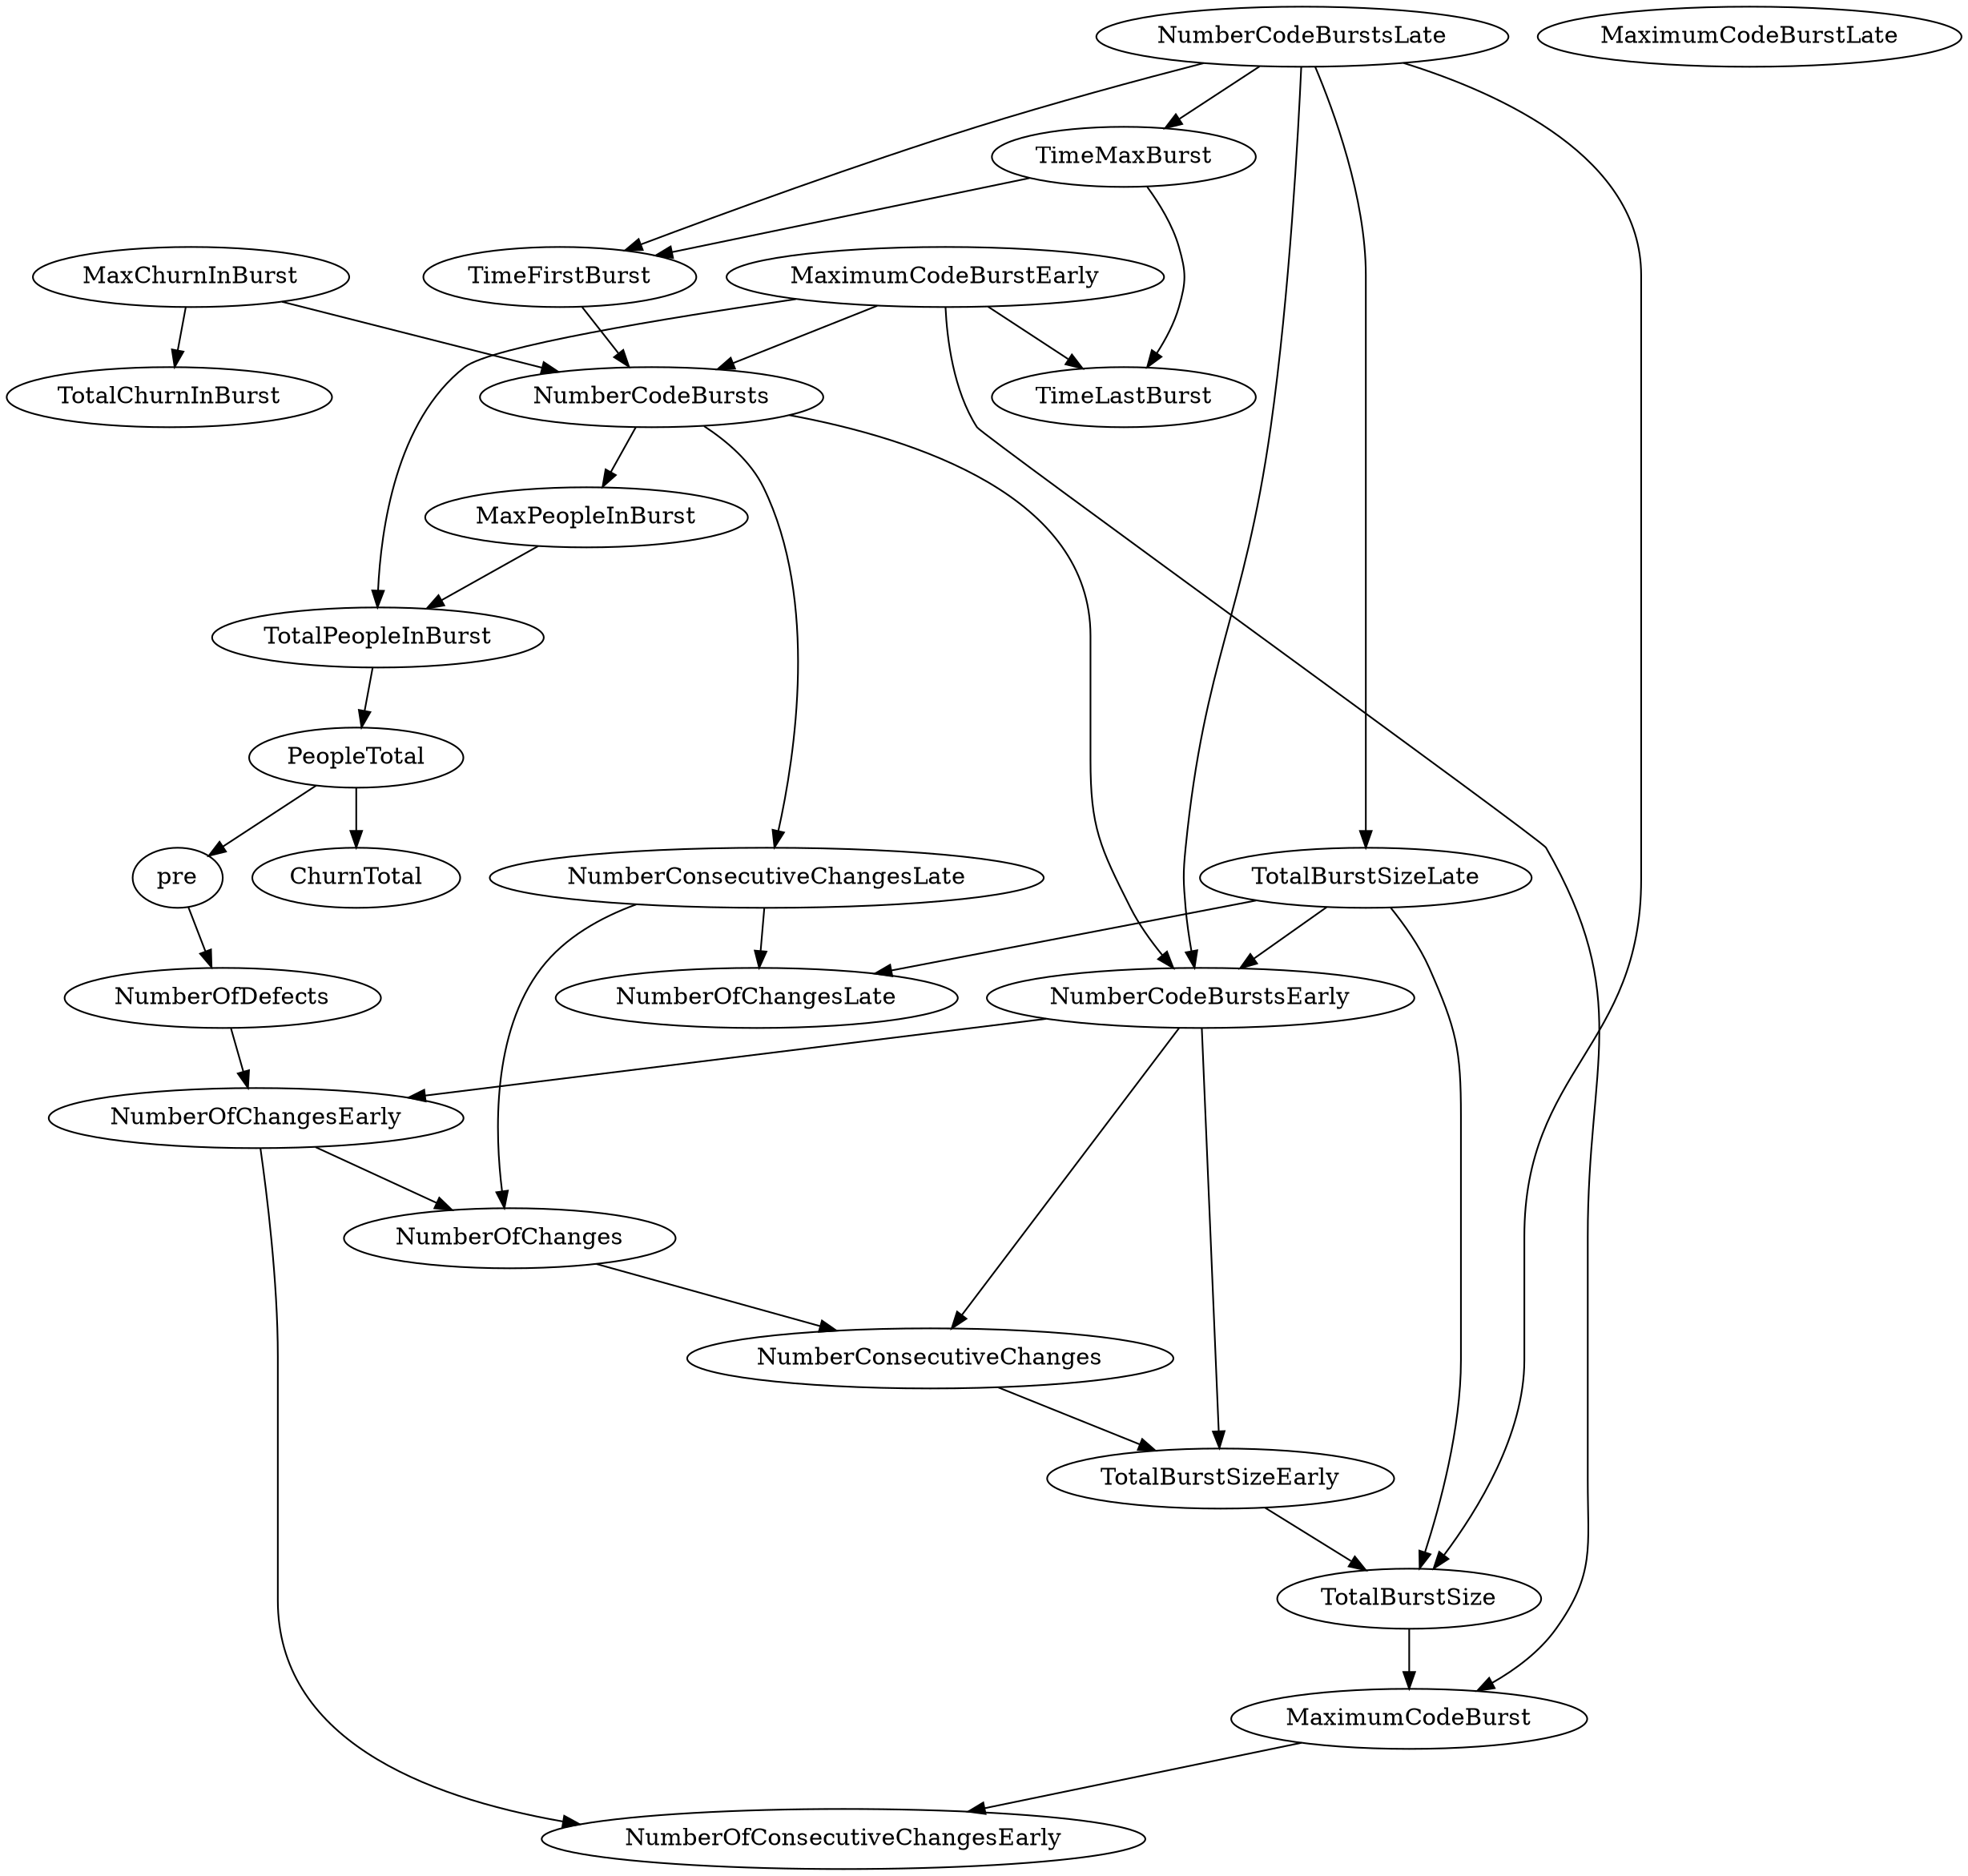 digraph {
   TotalPeopleInBurst;
   MaximumCodeBurstLate;
   NumberOfChanges;
   MaxPeopleInBurst;
   TotalBurstSizeLate;
   NumberCodeBurstsLate;
   NumberOfChangesLate;
   NumberOfChangesEarly;
   MaxChurnInBurst;
   MaximumCodeBurstEarly;
   NumberCodeBurstsEarly;
   TimeFirstBurst;
   TotalChurnInBurst;
   ChurnTotal;
   MaximumCodeBurst;
   NumberOfConsecutiveChangesEarly;
   NumberConsecutiveChangesLate;
   TotalBurstSizeEarly;
   TotalBurstSize;
   TimeMaxBurst;
   NumberConsecutiveChanges;
   TimeLastBurst;
   NumberCodeBursts;
   PeopleTotal;
   pre;
   NumberOfDefects;
   TotalPeopleInBurst -> PeopleTotal;
   NumberOfChanges -> NumberConsecutiveChanges;
   MaxPeopleInBurst -> TotalPeopleInBurst;
   TotalBurstSizeLate -> NumberOfChangesLate;
   TotalBurstSizeLate -> NumberCodeBurstsEarly;
   TotalBurstSizeLate -> TotalBurstSize;
   NumberCodeBurstsLate -> TotalBurstSizeLate;
   NumberCodeBurstsLate -> NumberCodeBurstsEarly;
   NumberCodeBurstsLate -> TimeFirstBurst;
   NumberCodeBurstsLate -> TotalBurstSize;
   NumberCodeBurstsLate -> TimeMaxBurst;
   NumberOfChangesEarly -> NumberOfChanges;
   NumberOfChangesEarly -> NumberOfConsecutiveChangesEarly;
   MaxChurnInBurst -> TotalChurnInBurst;
   MaxChurnInBurst -> NumberCodeBursts;
   MaximumCodeBurstEarly -> TotalPeopleInBurst;
   MaximumCodeBurstEarly -> MaximumCodeBurst;
   MaximumCodeBurstEarly -> TimeLastBurst;
   MaximumCodeBurstEarly -> NumberCodeBursts;
   NumberCodeBurstsEarly -> NumberOfChangesEarly;
   NumberCodeBurstsEarly -> TotalBurstSizeEarly;
   NumberCodeBurstsEarly -> NumberConsecutiveChanges;
   TimeFirstBurst -> NumberCodeBursts;
   MaximumCodeBurst -> NumberOfConsecutiveChangesEarly;
   NumberConsecutiveChangesLate -> NumberOfChanges;
   NumberConsecutiveChangesLate -> NumberOfChangesLate;
   TotalBurstSizeEarly -> TotalBurstSize;
   TotalBurstSize -> MaximumCodeBurst;
   TimeMaxBurst -> TimeFirstBurst;
   TimeMaxBurst -> TimeLastBurst;
   NumberConsecutiveChanges -> TotalBurstSizeEarly;
   NumberCodeBursts -> MaxPeopleInBurst;
   NumberCodeBursts -> NumberCodeBurstsEarly;
   NumberCodeBursts -> NumberConsecutiveChangesLate;
   PeopleTotal -> ChurnTotal;
   PeopleTotal -> pre;
   pre -> NumberOfDefects;
   NumberOfDefects -> NumberOfChangesEarly;
}

